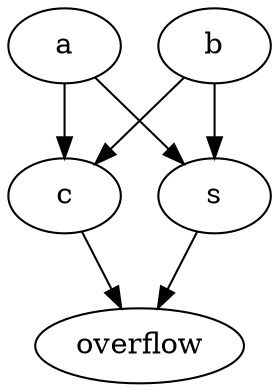 strict digraph "" {
	a -> c	[weight=1.0];
	a -> s	[weight=1.0];
	c -> overflow	[weight=1.0];
	b -> c	[weight=1.0];
	b -> s	[weight=1.0];
	s -> overflow	[weight=1.0];
}
